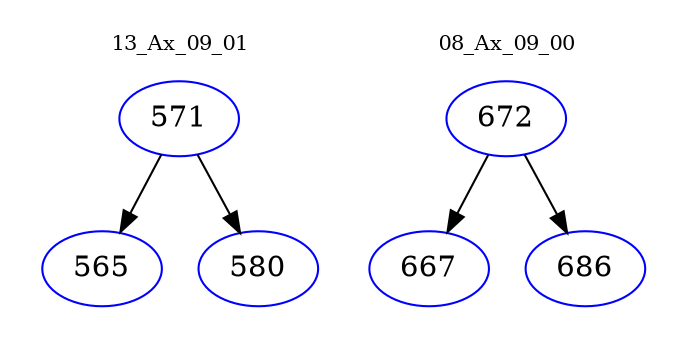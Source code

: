 digraph{
subgraph cluster_0 {
color = white
label = "13_Ax_09_01";
fontsize=10;
T0_571 [label="571", color="blue"]
T0_571 -> T0_565 [color="black"]
T0_565 [label="565", color="blue"]
T0_571 -> T0_580 [color="black"]
T0_580 [label="580", color="blue"]
}
subgraph cluster_1 {
color = white
label = "08_Ax_09_00";
fontsize=10;
T1_672 [label="672", color="blue"]
T1_672 -> T1_667 [color="black"]
T1_667 [label="667", color="blue"]
T1_672 -> T1_686 [color="black"]
T1_686 [label="686", color="blue"]
}
}
